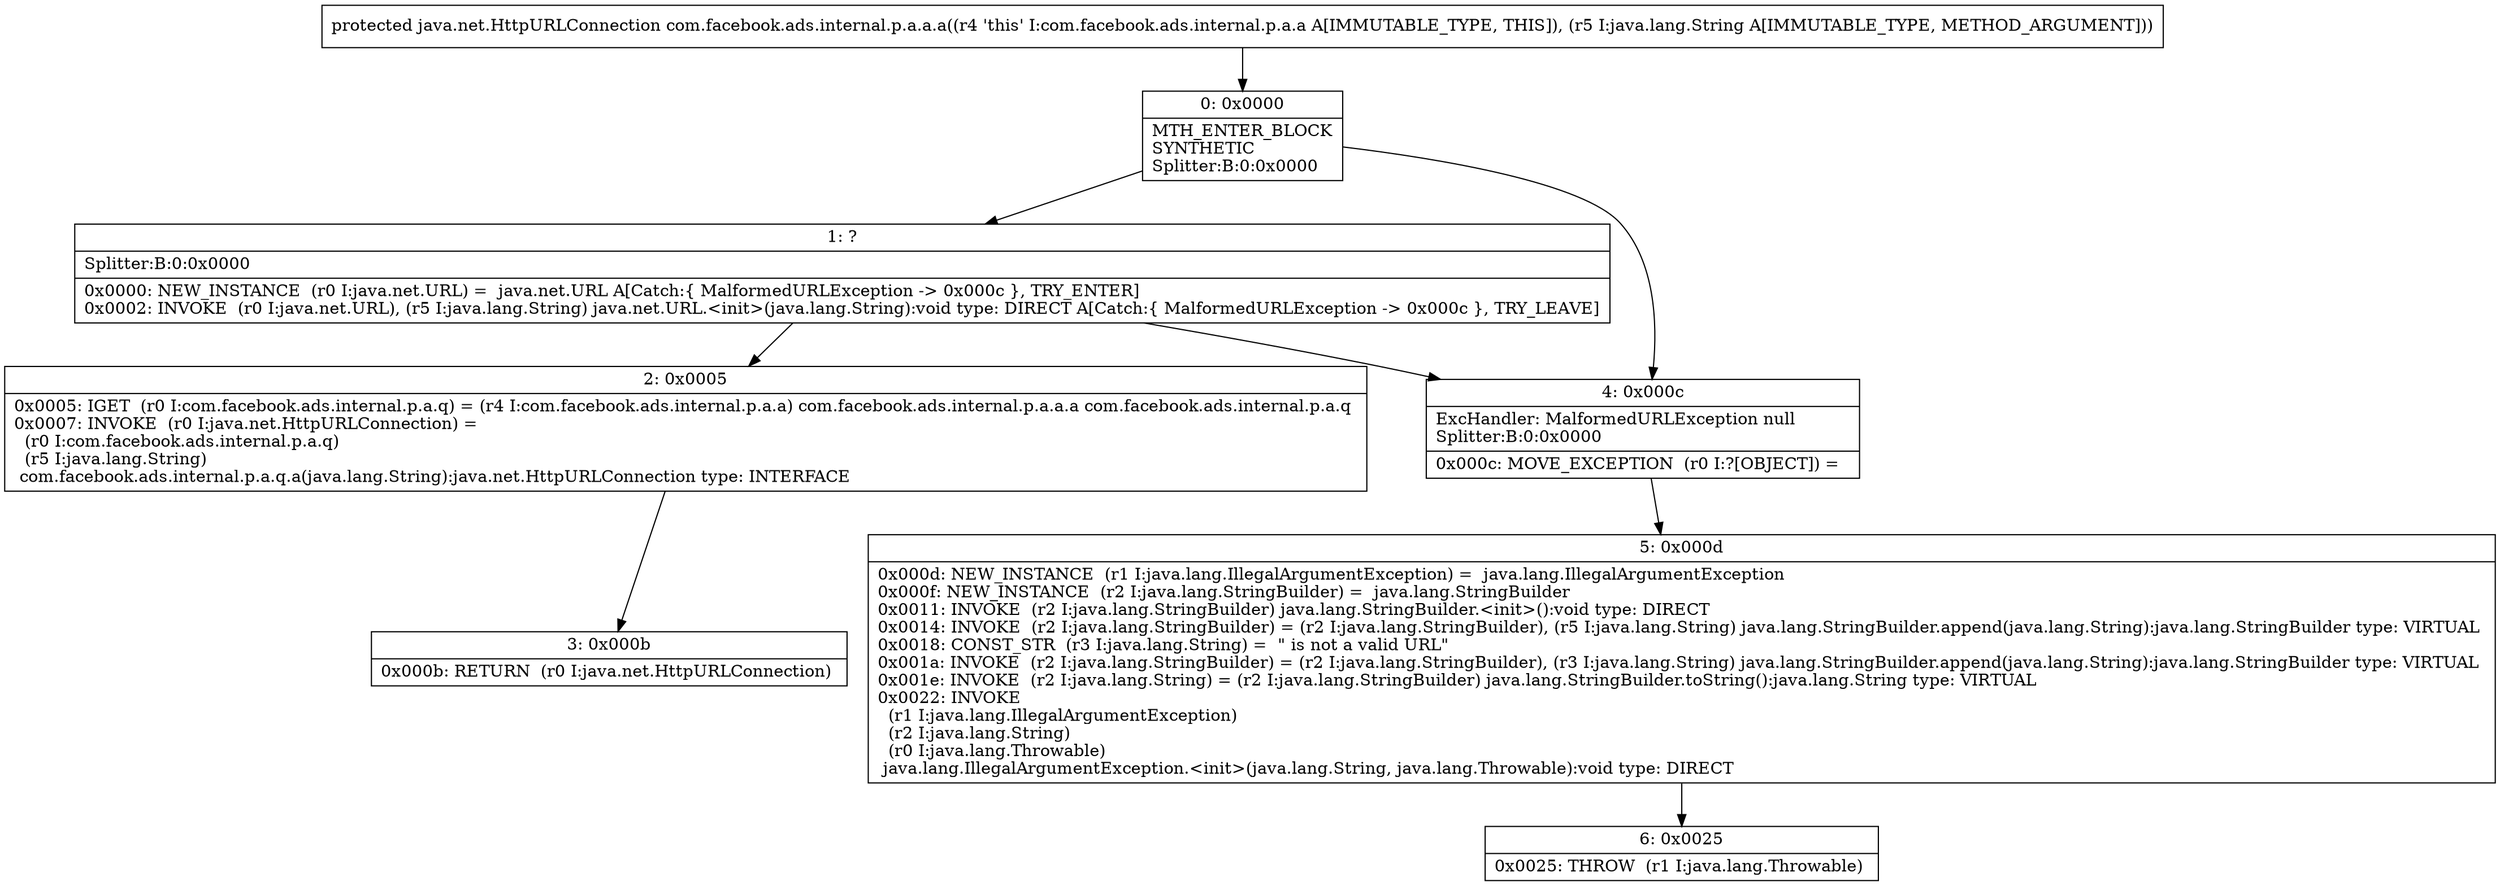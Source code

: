 digraph "CFG forcom.facebook.ads.internal.p.a.a.a(Ljava\/lang\/String;)Ljava\/net\/HttpURLConnection;" {
Node_0 [shape=record,label="{0\:\ 0x0000|MTH_ENTER_BLOCK\lSYNTHETIC\lSplitter:B:0:0x0000\l}"];
Node_1 [shape=record,label="{1\:\ ?|Splitter:B:0:0x0000\l|0x0000: NEW_INSTANCE  (r0 I:java.net.URL) =  java.net.URL A[Catch:\{ MalformedURLException \-\> 0x000c \}, TRY_ENTER]\l0x0002: INVOKE  (r0 I:java.net.URL), (r5 I:java.lang.String) java.net.URL.\<init\>(java.lang.String):void type: DIRECT A[Catch:\{ MalformedURLException \-\> 0x000c \}, TRY_LEAVE]\l}"];
Node_2 [shape=record,label="{2\:\ 0x0005|0x0005: IGET  (r0 I:com.facebook.ads.internal.p.a.q) = (r4 I:com.facebook.ads.internal.p.a.a) com.facebook.ads.internal.p.a.a.a com.facebook.ads.internal.p.a.q \l0x0007: INVOKE  (r0 I:java.net.HttpURLConnection) = \l  (r0 I:com.facebook.ads.internal.p.a.q)\l  (r5 I:java.lang.String)\l com.facebook.ads.internal.p.a.q.a(java.lang.String):java.net.HttpURLConnection type: INTERFACE \l}"];
Node_3 [shape=record,label="{3\:\ 0x000b|0x000b: RETURN  (r0 I:java.net.HttpURLConnection) \l}"];
Node_4 [shape=record,label="{4\:\ 0x000c|ExcHandler: MalformedURLException null\lSplitter:B:0:0x0000\l|0x000c: MOVE_EXCEPTION  (r0 I:?[OBJECT]) =  \l}"];
Node_5 [shape=record,label="{5\:\ 0x000d|0x000d: NEW_INSTANCE  (r1 I:java.lang.IllegalArgumentException) =  java.lang.IllegalArgumentException \l0x000f: NEW_INSTANCE  (r2 I:java.lang.StringBuilder) =  java.lang.StringBuilder \l0x0011: INVOKE  (r2 I:java.lang.StringBuilder) java.lang.StringBuilder.\<init\>():void type: DIRECT \l0x0014: INVOKE  (r2 I:java.lang.StringBuilder) = (r2 I:java.lang.StringBuilder), (r5 I:java.lang.String) java.lang.StringBuilder.append(java.lang.String):java.lang.StringBuilder type: VIRTUAL \l0x0018: CONST_STR  (r3 I:java.lang.String) =  \" is not a valid URL\" \l0x001a: INVOKE  (r2 I:java.lang.StringBuilder) = (r2 I:java.lang.StringBuilder), (r3 I:java.lang.String) java.lang.StringBuilder.append(java.lang.String):java.lang.StringBuilder type: VIRTUAL \l0x001e: INVOKE  (r2 I:java.lang.String) = (r2 I:java.lang.StringBuilder) java.lang.StringBuilder.toString():java.lang.String type: VIRTUAL \l0x0022: INVOKE  \l  (r1 I:java.lang.IllegalArgumentException)\l  (r2 I:java.lang.String)\l  (r0 I:java.lang.Throwable)\l java.lang.IllegalArgumentException.\<init\>(java.lang.String, java.lang.Throwable):void type: DIRECT \l}"];
Node_6 [shape=record,label="{6\:\ 0x0025|0x0025: THROW  (r1 I:java.lang.Throwable) \l}"];
MethodNode[shape=record,label="{protected java.net.HttpURLConnection com.facebook.ads.internal.p.a.a.a((r4 'this' I:com.facebook.ads.internal.p.a.a A[IMMUTABLE_TYPE, THIS]), (r5 I:java.lang.String A[IMMUTABLE_TYPE, METHOD_ARGUMENT])) }"];
MethodNode -> Node_0;
Node_0 -> Node_1;
Node_0 -> Node_4;
Node_1 -> Node_2;
Node_1 -> Node_4;
Node_2 -> Node_3;
Node_4 -> Node_5;
Node_5 -> Node_6;
}

